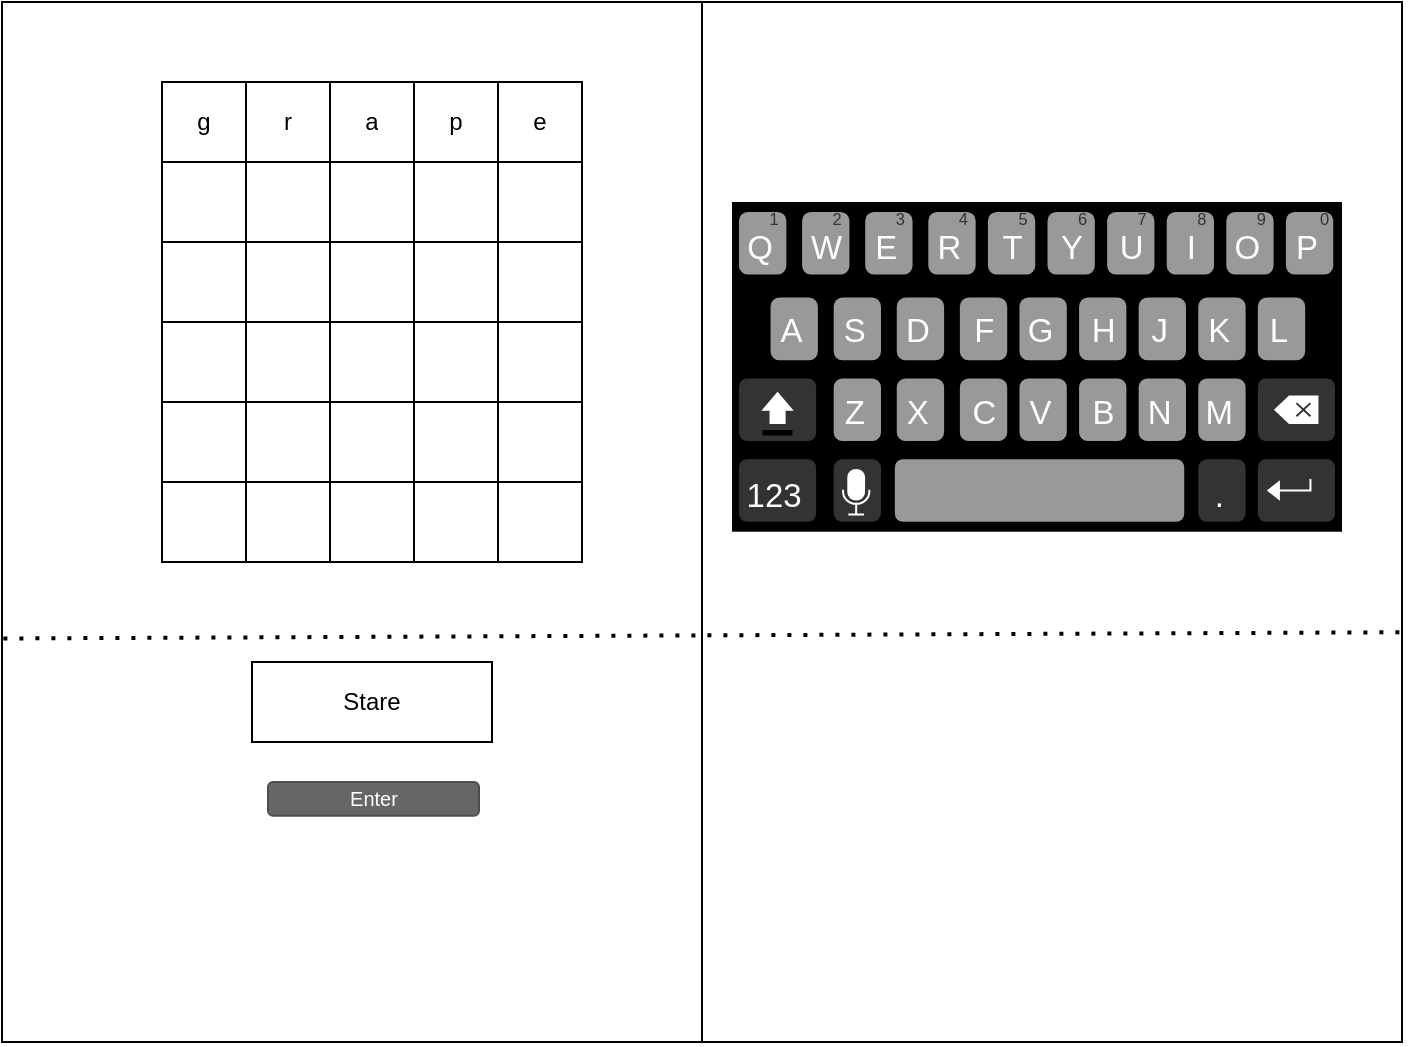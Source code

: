 <mxfile version="16.6.6" type="github"><diagram id="9Bf71dBSnh4tiB83F17b" name="Page-1"><mxGraphModel dx="1038" dy="539" grid="1" gridSize="10" guides="1" tooltips="1" connect="1" arrows="1" fold="1" page="1" pageScale="1" pageWidth="850" pageHeight="1100" math="0" shadow="0"><root><mxCell id="0"/><mxCell id="1" parent="0"/><mxCell id="JHvphLPWwrjtan2BbnxW-1" value="" style="rounded=0;whiteSpace=wrap;html=1;" vertex="1" parent="1"><mxGeometry x="60" y="40" width="700" height="520" as="geometry"/></mxCell><mxCell id="JHvphLPWwrjtan2BbnxW-19" value="" style="shape=table;startSize=0;container=1;collapsible=0;childLayout=tableLayout;" vertex="1" parent="1"><mxGeometry x="140" y="80" width="210" height="240" as="geometry"/></mxCell><mxCell id="JHvphLPWwrjtan2BbnxW-20" value="" style="shape=tableRow;horizontal=0;startSize=0;swimlaneHead=0;swimlaneBody=0;top=0;left=0;bottom=0;right=0;collapsible=0;dropTarget=0;fillColor=none;points=[[0,0.5],[1,0.5]];portConstraint=eastwest;" vertex="1" parent="JHvphLPWwrjtan2BbnxW-19"><mxGeometry width="210" height="40" as="geometry"/></mxCell><mxCell id="JHvphLPWwrjtan2BbnxW-21" value="g" style="shape=partialRectangle;html=1;whiteSpace=wrap;connectable=0;overflow=hidden;fillColor=none;top=0;left=0;bottom=0;right=0;pointerEvents=1;" vertex="1" parent="JHvphLPWwrjtan2BbnxW-20"><mxGeometry width="42" height="40" as="geometry"><mxRectangle width="42" height="40" as="alternateBounds"/></mxGeometry></mxCell><mxCell id="JHvphLPWwrjtan2BbnxW-22" value="r" style="shape=partialRectangle;html=1;whiteSpace=wrap;connectable=0;overflow=hidden;fillColor=none;top=0;left=0;bottom=0;right=0;pointerEvents=1;" vertex="1" parent="JHvphLPWwrjtan2BbnxW-20"><mxGeometry x="42" width="42" height="40" as="geometry"><mxRectangle width="42" height="40" as="alternateBounds"/></mxGeometry></mxCell><mxCell id="JHvphLPWwrjtan2BbnxW-23" value="a" style="shape=partialRectangle;html=1;whiteSpace=wrap;connectable=0;overflow=hidden;fillColor=none;top=0;left=0;bottom=0;right=0;pointerEvents=1;" vertex="1" parent="JHvphLPWwrjtan2BbnxW-20"><mxGeometry x="84" width="42" height="40" as="geometry"><mxRectangle width="42" height="40" as="alternateBounds"/></mxGeometry></mxCell><mxCell id="JHvphLPWwrjtan2BbnxW-24" value="p" style="shape=partialRectangle;html=1;whiteSpace=wrap;connectable=0;overflow=hidden;fillColor=none;top=0;left=0;bottom=0;right=0;pointerEvents=1;" vertex="1" parent="JHvphLPWwrjtan2BbnxW-20"><mxGeometry x="126" width="42" height="40" as="geometry"><mxRectangle width="42" height="40" as="alternateBounds"/></mxGeometry></mxCell><mxCell id="JHvphLPWwrjtan2BbnxW-25" value="e" style="shape=partialRectangle;html=1;whiteSpace=wrap;connectable=0;overflow=hidden;fillColor=none;top=0;left=0;bottom=0;right=0;pointerEvents=1;" vertex="1" parent="JHvphLPWwrjtan2BbnxW-20"><mxGeometry x="168" width="42" height="40" as="geometry"><mxRectangle width="42" height="40" as="alternateBounds"/></mxGeometry></mxCell><mxCell id="JHvphLPWwrjtan2BbnxW-26" value="" style="shape=tableRow;horizontal=0;startSize=0;swimlaneHead=0;swimlaneBody=0;top=0;left=0;bottom=0;right=0;collapsible=0;dropTarget=0;fillColor=none;points=[[0,0.5],[1,0.5]];portConstraint=eastwest;" vertex="1" parent="JHvphLPWwrjtan2BbnxW-19"><mxGeometry y="40" width="210" height="40" as="geometry"/></mxCell><mxCell id="JHvphLPWwrjtan2BbnxW-27" value="" style="shape=partialRectangle;html=1;whiteSpace=wrap;connectable=0;overflow=hidden;fillColor=none;top=0;left=0;bottom=0;right=0;pointerEvents=1;" vertex="1" parent="JHvphLPWwrjtan2BbnxW-26"><mxGeometry width="42" height="40" as="geometry"><mxRectangle width="42" height="40" as="alternateBounds"/></mxGeometry></mxCell><mxCell id="JHvphLPWwrjtan2BbnxW-28" value="" style="shape=partialRectangle;html=1;whiteSpace=wrap;connectable=0;overflow=hidden;fillColor=none;top=0;left=0;bottom=0;right=0;pointerEvents=1;" vertex="1" parent="JHvphLPWwrjtan2BbnxW-26"><mxGeometry x="42" width="42" height="40" as="geometry"><mxRectangle width="42" height="40" as="alternateBounds"/></mxGeometry></mxCell><mxCell id="JHvphLPWwrjtan2BbnxW-29" value="" style="shape=partialRectangle;html=1;whiteSpace=wrap;connectable=0;overflow=hidden;fillColor=none;top=0;left=0;bottom=0;right=0;pointerEvents=1;" vertex="1" parent="JHvphLPWwrjtan2BbnxW-26"><mxGeometry x="84" width="42" height="40" as="geometry"><mxRectangle width="42" height="40" as="alternateBounds"/></mxGeometry></mxCell><mxCell id="JHvphLPWwrjtan2BbnxW-30" value="" style="shape=partialRectangle;html=1;whiteSpace=wrap;connectable=0;overflow=hidden;fillColor=none;top=0;left=0;bottom=0;right=0;pointerEvents=1;" vertex="1" parent="JHvphLPWwrjtan2BbnxW-26"><mxGeometry x="126" width="42" height="40" as="geometry"><mxRectangle width="42" height="40" as="alternateBounds"/></mxGeometry></mxCell><mxCell id="JHvphLPWwrjtan2BbnxW-31" value="" style="shape=partialRectangle;html=1;whiteSpace=wrap;connectable=0;overflow=hidden;fillColor=none;top=0;left=0;bottom=0;right=0;pointerEvents=1;" vertex="1" parent="JHvphLPWwrjtan2BbnxW-26"><mxGeometry x="168" width="42" height="40" as="geometry"><mxRectangle width="42" height="40" as="alternateBounds"/></mxGeometry></mxCell><mxCell id="JHvphLPWwrjtan2BbnxW-32" value="" style="shape=tableRow;horizontal=0;startSize=0;swimlaneHead=0;swimlaneBody=0;top=0;left=0;bottom=0;right=0;collapsible=0;dropTarget=0;fillColor=none;points=[[0,0.5],[1,0.5]];portConstraint=eastwest;" vertex="1" parent="JHvphLPWwrjtan2BbnxW-19"><mxGeometry y="80" width="210" height="40" as="geometry"/></mxCell><mxCell id="JHvphLPWwrjtan2BbnxW-33" value="" style="shape=partialRectangle;html=1;whiteSpace=wrap;connectable=0;overflow=hidden;fillColor=none;top=0;left=0;bottom=0;right=0;pointerEvents=1;" vertex="1" parent="JHvphLPWwrjtan2BbnxW-32"><mxGeometry width="42" height="40" as="geometry"><mxRectangle width="42" height="40" as="alternateBounds"/></mxGeometry></mxCell><mxCell id="JHvphLPWwrjtan2BbnxW-34" value="" style="shape=partialRectangle;html=1;whiteSpace=wrap;connectable=0;overflow=hidden;fillColor=none;top=0;left=0;bottom=0;right=0;pointerEvents=1;" vertex="1" parent="JHvphLPWwrjtan2BbnxW-32"><mxGeometry x="42" width="42" height="40" as="geometry"><mxRectangle width="42" height="40" as="alternateBounds"/></mxGeometry></mxCell><mxCell id="JHvphLPWwrjtan2BbnxW-35" value="" style="shape=partialRectangle;html=1;whiteSpace=wrap;connectable=0;overflow=hidden;fillColor=none;top=0;left=0;bottom=0;right=0;pointerEvents=1;" vertex="1" parent="JHvphLPWwrjtan2BbnxW-32"><mxGeometry x="84" width="42" height="40" as="geometry"><mxRectangle width="42" height="40" as="alternateBounds"/></mxGeometry></mxCell><mxCell id="JHvphLPWwrjtan2BbnxW-36" value="" style="shape=partialRectangle;html=1;whiteSpace=wrap;connectable=0;overflow=hidden;fillColor=none;top=0;left=0;bottom=0;right=0;pointerEvents=1;" vertex="1" parent="JHvphLPWwrjtan2BbnxW-32"><mxGeometry x="126" width="42" height="40" as="geometry"><mxRectangle width="42" height="40" as="alternateBounds"/></mxGeometry></mxCell><mxCell id="JHvphLPWwrjtan2BbnxW-37" value="" style="shape=partialRectangle;html=1;whiteSpace=wrap;connectable=0;overflow=hidden;fillColor=none;top=0;left=0;bottom=0;right=0;pointerEvents=1;" vertex="1" parent="JHvphLPWwrjtan2BbnxW-32"><mxGeometry x="168" width="42" height="40" as="geometry"><mxRectangle width="42" height="40" as="alternateBounds"/></mxGeometry></mxCell><mxCell id="JHvphLPWwrjtan2BbnxW-38" value="" style="shape=tableRow;horizontal=0;startSize=0;swimlaneHead=0;swimlaneBody=0;top=0;left=0;bottom=0;right=0;collapsible=0;dropTarget=0;fillColor=none;points=[[0,0.5],[1,0.5]];portConstraint=eastwest;" vertex="1" parent="JHvphLPWwrjtan2BbnxW-19"><mxGeometry y="120" width="210" height="40" as="geometry"/></mxCell><mxCell id="JHvphLPWwrjtan2BbnxW-39" value="" style="shape=partialRectangle;html=1;whiteSpace=wrap;connectable=0;overflow=hidden;fillColor=none;top=0;left=0;bottom=0;right=0;pointerEvents=1;" vertex="1" parent="JHvphLPWwrjtan2BbnxW-38"><mxGeometry width="42" height="40" as="geometry"><mxRectangle width="42" height="40" as="alternateBounds"/></mxGeometry></mxCell><mxCell id="JHvphLPWwrjtan2BbnxW-40" value="" style="shape=partialRectangle;html=1;whiteSpace=wrap;connectable=0;overflow=hidden;fillColor=none;top=0;left=0;bottom=0;right=0;pointerEvents=1;" vertex="1" parent="JHvphLPWwrjtan2BbnxW-38"><mxGeometry x="42" width="42" height="40" as="geometry"><mxRectangle width="42" height="40" as="alternateBounds"/></mxGeometry></mxCell><mxCell id="JHvphLPWwrjtan2BbnxW-41" value="" style="shape=partialRectangle;html=1;whiteSpace=wrap;connectable=0;overflow=hidden;fillColor=none;top=0;left=0;bottom=0;right=0;pointerEvents=1;" vertex="1" parent="JHvphLPWwrjtan2BbnxW-38"><mxGeometry x="84" width="42" height="40" as="geometry"><mxRectangle width="42" height="40" as="alternateBounds"/></mxGeometry></mxCell><mxCell id="JHvphLPWwrjtan2BbnxW-42" value="" style="shape=partialRectangle;html=1;whiteSpace=wrap;connectable=0;overflow=hidden;fillColor=none;top=0;left=0;bottom=0;right=0;pointerEvents=1;" vertex="1" parent="JHvphLPWwrjtan2BbnxW-38"><mxGeometry x="126" width="42" height="40" as="geometry"><mxRectangle width="42" height="40" as="alternateBounds"/></mxGeometry></mxCell><mxCell id="JHvphLPWwrjtan2BbnxW-43" value="" style="shape=partialRectangle;html=1;whiteSpace=wrap;connectable=0;overflow=hidden;fillColor=none;top=0;left=0;bottom=0;right=0;pointerEvents=1;" vertex="1" parent="JHvphLPWwrjtan2BbnxW-38"><mxGeometry x="168" width="42" height="40" as="geometry"><mxRectangle width="42" height="40" as="alternateBounds"/></mxGeometry></mxCell><mxCell id="JHvphLPWwrjtan2BbnxW-44" value="" style="shape=tableRow;horizontal=0;startSize=0;swimlaneHead=0;swimlaneBody=0;top=0;left=0;bottom=0;right=0;collapsible=0;dropTarget=0;fillColor=none;points=[[0,0.5],[1,0.5]];portConstraint=eastwest;" vertex="1" parent="JHvphLPWwrjtan2BbnxW-19"><mxGeometry y="160" width="210" height="40" as="geometry"/></mxCell><mxCell id="JHvphLPWwrjtan2BbnxW-45" value="" style="shape=partialRectangle;html=1;whiteSpace=wrap;connectable=0;overflow=hidden;fillColor=none;top=0;left=0;bottom=0;right=0;pointerEvents=1;" vertex="1" parent="JHvphLPWwrjtan2BbnxW-44"><mxGeometry width="42" height="40" as="geometry"><mxRectangle width="42" height="40" as="alternateBounds"/></mxGeometry></mxCell><mxCell id="JHvphLPWwrjtan2BbnxW-46" value="" style="shape=partialRectangle;html=1;whiteSpace=wrap;connectable=0;overflow=hidden;fillColor=none;top=0;left=0;bottom=0;right=0;pointerEvents=1;" vertex="1" parent="JHvphLPWwrjtan2BbnxW-44"><mxGeometry x="42" width="42" height="40" as="geometry"><mxRectangle width="42" height="40" as="alternateBounds"/></mxGeometry></mxCell><mxCell id="JHvphLPWwrjtan2BbnxW-47" value="" style="shape=partialRectangle;html=1;whiteSpace=wrap;connectable=0;overflow=hidden;fillColor=none;top=0;left=0;bottom=0;right=0;pointerEvents=1;" vertex="1" parent="JHvphLPWwrjtan2BbnxW-44"><mxGeometry x="84" width="42" height="40" as="geometry"><mxRectangle width="42" height="40" as="alternateBounds"/></mxGeometry></mxCell><mxCell id="JHvphLPWwrjtan2BbnxW-48" value="" style="shape=partialRectangle;html=1;whiteSpace=wrap;connectable=0;overflow=hidden;fillColor=none;top=0;left=0;bottom=0;right=0;pointerEvents=1;" vertex="1" parent="JHvphLPWwrjtan2BbnxW-44"><mxGeometry x="126" width="42" height="40" as="geometry"><mxRectangle width="42" height="40" as="alternateBounds"/></mxGeometry></mxCell><mxCell id="JHvphLPWwrjtan2BbnxW-49" value="" style="shape=partialRectangle;html=1;whiteSpace=wrap;connectable=0;overflow=hidden;fillColor=none;top=0;left=0;bottom=0;right=0;pointerEvents=1;" vertex="1" parent="JHvphLPWwrjtan2BbnxW-44"><mxGeometry x="168" width="42" height="40" as="geometry"><mxRectangle width="42" height="40" as="alternateBounds"/></mxGeometry></mxCell><mxCell id="JHvphLPWwrjtan2BbnxW-50" value="" style="shape=tableRow;horizontal=0;startSize=0;swimlaneHead=0;swimlaneBody=0;top=0;left=0;bottom=0;right=0;collapsible=0;dropTarget=0;fillColor=none;points=[[0,0.5],[1,0.5]];portConstraint=eastwest;" vertex="1" parent="JHvphLPWwrjtan2BbnxW-19"><mxGeometry y="200" width="210" height="40" as="geometry"/></mxCell><mxCell id="JHvphLPWwrjtan2BbnxW-51" value="" style="shape=partialRectangle;html=1;whiteSpace=wrap;connectable=0;overflow=hidden;fillColor=none;top=0;left=0;bottom=0;right=0;pointerEvents=1;" vertex="1" parent="JHvphLPWwrjtan2BbnxW-50"><mxGeometry width="42" height="40" as="geometry"><mxRectangle width="42" height="40" as="alternateBounds"/></mxGeometry></mxCell><mxCell id="JHvphLPWwrjtan2BbnxW-52" value="" style="shape=partialRectangle;html=1;whiteSpace=wrap;connectable=0;overflow=hidden;fillColor=none;top=0;left=0;bottom=0;right=0;pointerEvents=1;" vertex="1" parent="JHvphLPWwrjtan2BbnxW-50"><mxGeometry x="42" width="42" height="40" as="geometry"><mxRectangle width="42" height="40" as="alternateBounds"/></mxGeometry></mxCell><mxCell id="JHvphLPWwrjtan2BbnxW-53" value="" style="shape=partialRectangle;html=1;whiteSpace=wrap;connectable=0;overflow=hidden;fillColor=none;top=0;left=0;bottom=0;right=0;pointerEvents=1;" vertex="1" parent="JHvphLPWwrjtan2BbnxW-50"><mxGeometry x="84" width="42" height="40" as="geometry"><mxRectangle width="42" height="40" as="alternateBounds"/></mxGeometry></mxCell><mxCell id="JHvphLPWwrjtan2BbnxW-54" value="" style="shape=partialRectangle;html=1;whiteSpace=wrap;connectable=0;overflow=hidden;fillColor=none;top=0;left=0;bottom=0;right=0;pointerEvents=1;" vertex="1" parent="JHvphLPWwrjtan2BbnxW-50"><mxGeometry x="126" width="42" height="40" as="geometry"><mxRectangle width="42" height="40" as="alternateBounds"/></mxGeometry></mxCell><mxCell id="JHvphLPWwrjtan2BbnxW-55" value="" style="shape=partialRectangle;html=1;whiteSpace=wrap;connectable=0;overflow=hidden;fillColor=none;top=0;left=0;bottom=0;right=0;pointerEvents=1;" vertex="1" parent="JHvphLPWwrjtan2BbnxW-50"><mxGeometry x="168" width="42" height="40" as="geometry"><mxRectangle width="42" height="40" as="alternateBounds"/></mxGeometry></mxCell><mxCell id="JHvphLPWwrjtan2BbnxW-56" value="Stare" style="rounded=0;whiteSpace=wrap;html=1;" vertex="1" parent="1"><mxGeometry x="185" y="370" width="120" height="40" as="geometry"/></mxCell><mxCell id="JHvphLPWwrjtan2BbnxW-57" value="Enter" style="rounded=1;html=1;shadow=0;dashed=0;whiteSpace=wrap;fontSize=10;fillColor=#666666;align=center;strokeColor=#4D4D4D;fontColor=#ffffff;" vertex="1" parent="1"><mxGeometry x="193" y="430" width="105.5" height="16.88" as="geometry"/></mxCell><mxCell id="JHvphLPWwrjtan2BbnxW-58" value="" style="verticalLabelPosition=bottom;verticalAlign=top;html=1;shadow=0;dashed=0;strokeWidth=1;shape=mxgraph.android.keyboard;sketch=0;" vertex="1" parent="1"><mxGeometry x="425" y="140" width="305" height="164.86" as="geometry"/></mxCell><mxCell id="JHvphLPWwrjtan2BbnxW-59" value="" style="endArrow=none;html=1;rounded=0;entryX=0.5;entryY=0;entryDx=0;entryDy=0;exitX=0.5;exitY=1;exitDx=0;exitDy=0;" edge="1" parent="1" source="JHvphLPWwrjtan2BbnxW-1" target="JHvphLPWwrjtan2BbnxW-1"><mxGeometry width="50" height="50" relative="1" as="geometry"><mxPoint x="380" y="100" as="sourcePoint"/><mxPoint x="430" y="50" as="targetPoint"/></mxGeometry></mxCell><mxCell id="JHvphLPWwrjtan2BbnxW-63" value="" style="endArrow=none;dashed=1;html=1;dashPattern=1 3;strokeWidth=2;rounded=0;entryX=1.002;entryY=0.606;entryDx=0;entryDy=0;entryPerimeter=0;exitX=0.001;exitY=0.612;exitDx=0;exitDy=0;exitPerimeter=0;" edge="1" parent="1" source="JHvphLPWwrjtan2BbnxW-1" target="JHvphLPWwrjtan2BbnxW-1"><mxGeometry width="50" height="50" relative="1" as="geometry"><mxPoint x="60" y="380" as="sourcePoint"/><mxPoint x="110" y="330" as="targetPoint"/></mxGeometry></mxCell></root></mxGraphModel></diagram></mxfile>